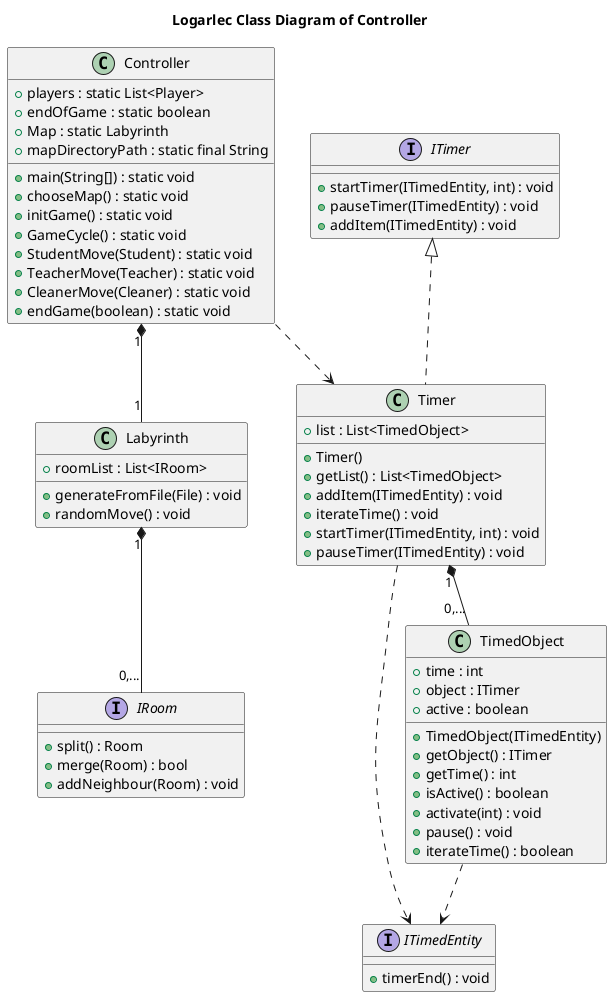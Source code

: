@startuml UML

title Logarlec Class Diagram of Controller

class Labyrinth {
    + roomList : List<IRoom>

    + generateFromFile(File) : void
    + randomMove() : void
}
Labyrinth "1"*--"0,..." IRoom
interface IRoom {
    + split() : Room
    + merge(Room) : bool
    + addNeighbour(Room) : void
}

interface ITimedEntity {
    + timerEnd() : void
}

class TimedObject {
    + time : int
    + object : ITimer
    + active : boolean

    + TimedObject(ITimedEntity)
    + getObject() : ITimer
    + getTime() : int
    + isActive() : boolean
    + activate(int) : void
    + pause() : void
    + iterateTime() : boolean
}
TimedObject .-> ITimedEntity

interface ITimer {
    + startTimer(ITimedEntity, int) : void
    + pauseTimer(ITimedEntity) : void
    + addItem(ITimedEntity) : void
}

class Timer implements ITimer {
    + list : List<TimedObject>

    + Timer()
    + getList() : List<TimedObject>
    + addItem(ITimedEntity) : void
    + iterateTime() : void
    + startTimer(ITimedEntity, int) : void
    + pauseTimer(ITimedEntity) : void
}
Timer "1"*--"0,..." TimedObject
Timer .-> ITimedEntity

class Controller {
    + players : static List<Player>
    + endOfGame : static boolean
    + Map : static Labyrinth
    + mapDirectoryPath : static final String
    
    + main(String[]) : static void
    + chooseMap() : static void
    + initGame() : static void
    + GameCycle() : static void
    + StudentMove(Student) : static void
    + TeacherMove(Teacher) : static void
    + CleanerMove(Cleaner) : static void
    + endGame(boolean) : static void
}
Controller .-> Timer
Controller "1"*--"1" Labyrinth